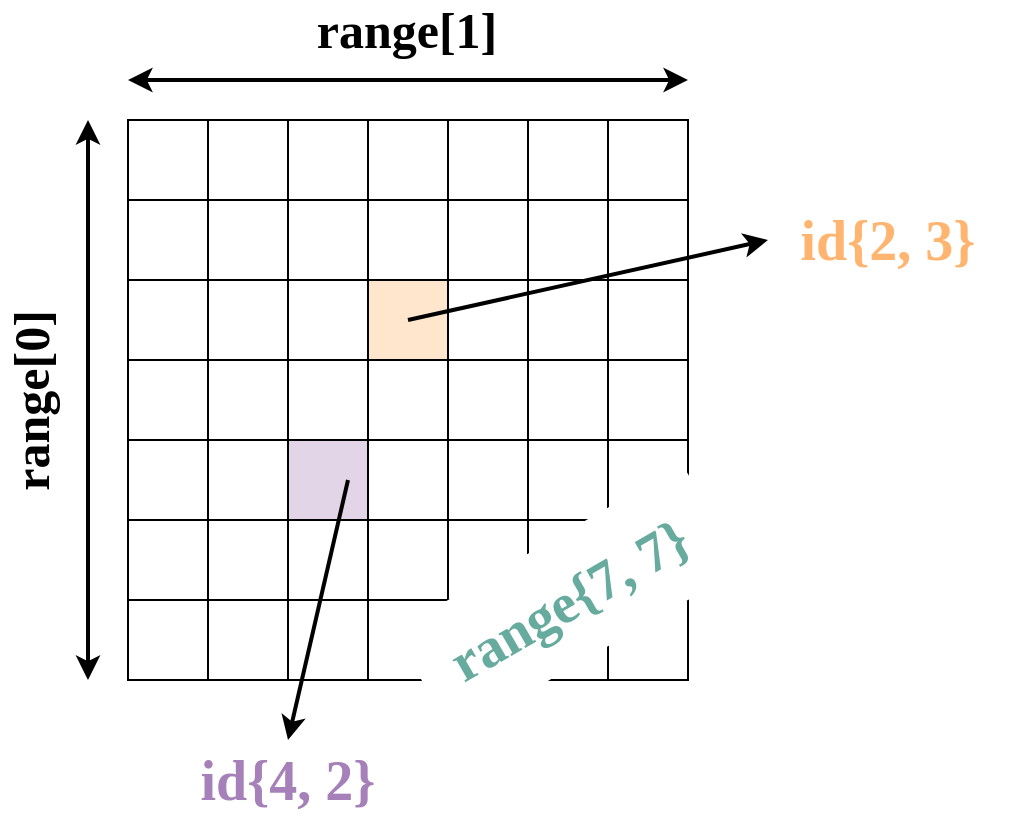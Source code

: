 <mxfile version="15.5.2" type="github">
  <diagram id="T_vIvkkRDdqPUsJFXNAz" name="Page-1">
    <mxGraphModel dx="1024" dy="549" grid="1" gridSize="10" guides="1" tooltips="1" connect="1" arrows="1" fold="1" page="1" pageScale="1" pageWidth="850" pageHeight="1100" math="0" shadow="0">
      <root>
        <mxCell id="0" />
        <mxCell id="1" parent="0" />
        <mxCell id="KtkFy-ws_OHmOeXaZ4xC-1" value="" style="whiteSpace=wrap;html=1;aspect=fixed;labelBackgroundColor=#97D077;sketch=0;fillStyle=solid;strokeWidth=1;fillColor=none;" vertex="1" parent="1">
          <mxGeometry x="200" y="80" width="40" height="40" as="geometry" />
        </mxCell>
        <mxCell id="KtkFy-ws_OHmOeXaZ4xC-2" value="" style="whiteSpace=wrap;html=1;aspect=fixed;labelBackgroundColor=#97D077;sketch=0;fillStyle=solid;strokeWidth=1;fillColor=none;" vertex="1" parent="1">
          <mxGeometry x="240" y="80" width="40" height="40" as="geometry" />
        </mxCell>
        <mxCell id="KtkFy-ws_OHmOeXaZ4xC-3" value="" style="whiteSpace=wrap;html=1;aspect=fixed;labelBackgroundColor=#97D077;sketch=0;fillStyle=solid;strokeWidth=1;fillColor=none;" vertex="1" parent="1">
          <mxGeometry x="320" y="80" width="40" height="40" as="geometry" />
        </mxCell>
        <mxCell id="KtkFy-ws_OHmOeXaZ4xC-4" value="" style="whiteSpace=wrap;html=1;aspect=fixed;labelBackgroundColor=#97D077;sketch=0;fillStyle=solid;strokeWidth=1;fillColor=none;" vertex="1" parent="1">
          <mxGeometry x="280" y="80" width="40" height="40" as="geometry" />
        </mxCell>
        <mxCell id="KtkFy-ws_OHmOeXaZ4xC-5" value="" style="whiteSpace=wrap;html=1;aspect=fixed;labelBackgroundColor=#97D077;sketch=0;fillStyle=solid;strokeWidth=1;glass=0;rounded=0;shadow=0;fillColor=none;strokeColor=default;" vertex="1" parent="1">
          <mxGeometry x="160" y="80" width="40" height="40" as="geometry" />
        </mxCell>
        <mxCell id="KtkFy-ws_OHmOeXaZ4xC-6" value="" style="whiteSpace=wrap;html=1;aspect=fixed;labelBackgroundColor=#97D077;sketch=0;fillStyle=solid;strokeColor=default;strokeWidth=1;fillColor=none;" vertex="1" parent="1">
          <mxGeometry x="200" y="120" width="40" height="40" as="geometry" />
        </mxCell>
        <mxCell id="KtkFy-ws_OHmOeXaZ4xC-7" value="" style="whiteSpace=wrap;html=1;aspect=fixed;labelBackgroundColor=#97D077;sketch=0;fillStyle=solid;strokeColor=default;strokeWidth=1;fillColor=none;" vertex="1" parent="1">
          <mxGeometry x="240" y="120" width="40" height="40" as="geometry" />
        </mxCell>
        <mxCell id="KtkFy-ws_OHmOeXaZ4xC-8" value="" style="whiteSpace=wrap;html=1;aspect=fixed;labelBackgroundColor=#97D077;sketch=0;fillStyle=solid;strokeColor=default;strokeWidth=1;fillColor=none;" vertex="1" parent="1">
          <mxGeometry x="320" y="120" width="40" height="40" as="geometry" />
        </mxCell>
        <mxCell id="KtkFy-ws_OHmOeXaZ4xC-9" value="" style="whiteSpace=wrap;html=1;aspect=fixed;labelBackgroundColor=#97D077;sketch=0;fillStyle=solid;strokeColor=default;strokeWidth=1;fillColor=none;" vertex="1" parent="1">
          <mxGeometry x="280" y="120" width="40" height="40" as="geometry" />
        </mxCell>
        <mxCell id="KtkFy-ws_OHmOeXaZ4xC-10" value="" style="whiteSpace=wrap;html=1;aspect=fixed;labelBackgroundColor=#97D077;sketch=0;fillStyle=solid;strokeColor=#000000;strokeWidth=1;fillColor=none;glass=0;rounded=0;" vertex="1" parent="1">
          <mxGeometry x="160" y="120" width="40" height="40" as="geometry" />
        </mxCell>
        <mxCell id="KtkFy-ws_OHmOeXaZ4xC-11" value="" style="whiteSpace=wrap;html=1;aspect=fixed;labelBackgroundColor=#97D077;sketch=0;fillStyle=solid;strokeColor=default;strokeWidth=1;fillColor=none;" vertex="1" parent="1">
          <mxGeometry x="200" y="160" width="40" height="40" as="geometry" />
        </mxCell>
        <mxCell id="KtkFy-ws_OHmOeXaZ4xC-12" value="" style="whiteSpace=wrap;html=1;aspect=fixed;labelBackgroundColor=#97D077;sketch=0;fillStyle=solid;strokeColor=default;strokeWidth=1;fillColor=none;" vertex="1" parent="1">
          <mxGeometry x="240" y="160" width="40" height="40" as="geometry" />
        </mxCell>
        <mxCell id="KtkFy-ws_OHmOeXaZ4xC-13" value="" style="whiteSpace=wrap;html=1;aspect=fixed;labelBackgroundColor=#97D077;sketch=0;fillStyle=solid;strokeColor=default;strokeWidth=1;fillColor=none;" vertex="1" parent="1">
          <mxGeometry x="320" y="160" width="40" height="40" as="geometry" />
        </mxCell>
        <mxCell id="KtkFy-ws_OHmOeXaZ4xC-14" value="" style="whiteSpace=wrap;html=1;aspect=fixed;labelBackgroundColor=#97D077;sketch=0;fillStyle=solid;strokeColor=default;strokeWidth=1;fillColor=#ffe6cc;" vertex="1" parent="1">
          <mxGeometry x="280" y="160" width="40" height="40" as="geometry" />
        </mxCell>
        <mxCell id="KtkFy-ws_OHmOeXaZ4xC-15" value="" style="whiteSpace=wrap;html=1;aspect=fixed;labelBackgroundColor=#97D077;sketch=0;fillStyle=solid;strokeColor=#000000;strokeWidth=1;fillColor=none;glass=0;rounded=0;" vertex="1" parent="1">
          <mxGeometry x="160" y="160" width="40" height="40" as="geometry" />
        </mxCell>
        <mxCell id="KtkFy-ws_OHmOeXaZ4xC-16" value="" style="whiteSpace=wrap;html=1;aspect=fixed;labelBackgroundColor=#97D077;sketch=0;fillStyle=solid;strokeColor=default;strokeWidth=1;fillColor=none;" vertex="1" parent="1">
          <mxGeometry x="200" y="200" width="40" height="40" as="geometry" />
        </mxCell>
        <mxCell id="KtkFy-ws_OHmOeXaZ4xC-17" value="" style="whiteSpace=wrap;html=1;aspect=fixed;labelBackgroundColor=#97D077;sketch=0;fillStyle=solid;strokeColor=default;strokeWidth=1;fillColor=none;" vertex="1" parent="1">
          <mxGeometry x="240" y="200" width="40" height="40" as="geometry" />
        </mxCell>
        <mxCell id="KtkFy-ws_OHmOeXaZ4xC-18" value="" style="whiteSpace=wrap;html=1;aspect=fixed;labelBackgroundColor=#97D077;sketch=0;fillStyle=solid;strokeColor=default;strokeWidth=1;fillColor=none;" vertex="1" parent="1">
          <mxGeometry x="320" y="200" width="40" height="40" as="geometry" />
        </mxCell>
        <mxCell id="KtkFy-ws_OHmOeXaZ4xC-19" value="" style="whiteSpace=wrap;html=1;aspect=fixed;labelBackgroundColor=#97D077;sketch=0;fillStyle=solid;strokeColor=default;strokeWidth=1;fillColor=none;" vertex="1" parent="1">
          <mxGeometry x="280" y="200" width="40" height="40" as="geometry" />
        </mxCell>
        <mxCell id="KtkFy-ws_OHmOeXaZ4xC-20" value="" style="whiteSpace=wrap;html=1;aspect=fixed;labelBackgroundColor=#97D077;sketch=0;fillStyle=solid;strokeColor=#000000;strokeWidth=1;fillColor=none;glass=0;rounded=0;" vertex="1" parent="1">
          <mxGeometry x="160" y="200" width="40" height="40" as="geometry" />
        </mxCell>
        <mxCell id="KtkFy-ws_OHmOeXaZ4xC-21" value="" style="whiteSpace=wrap;html=1;aspect=fixed;labelBackgroundColor=#97D077;sketch=0;fillStyle=solid;strokeColor=default;strokeWidth=1;fillColor=none;" vertex="1" parent="1">
          <mxGeometry x="200" y="240" width="40" height="40" as="geometry" />
        </mxCell>
        <mxCell id="KtkFy-ws_OHmOeXaZ4xC-22" value="" style="whiteSpace=wrap;html=1;aspect=fixed;labelBackgroundColor=#97D077;sketch=0;fillStyle=solid;strokeColor=default;strokeWidth=1;fillColor=#e1d5e7;" vertex="1" parent="1">
          <mxGeometry x="240" y="240" width="40" height="40" as="geometry" />
        </mxCell>
        <mxCell id="KtkFy-ws_OHmOeXaZ4xC-23" value="" style="whiteSpace=wrap;html=1;aspect=fixed;labelBackgroundColor=#97D077;sketch=0;fillStyle=solid;strokeColor=default;strokeWidth=1;fillColor=none;" vertex="1" parent="1">
          <mxGeometry x="320" y="240" width="40" height="40" as="geometry" />
        </mxCell>
        <mxCell id="KtkFy-ws_OHmOeXaZ4xC-24" value="" style="whiteSpace=wrap;html=1;aspect=fixed;labelBackgroundColor=#97D077;sketch=0;fillStyle=solid;strokeColor=default;strokeWidth=1;fillColor=none;" vertex="1" parent="1">
          <mxGeometry x="280" y="240" width="40" height="40" as="geometry" />
        </mxCell>
        <mxCell id="KtkFy-ws_OHmOeXaZ4xC-25" value="" style="whiteSpace=wrap;html=1;aspect=fixed;labelBackgroundColor=#97D077;sketch=0;fillStyle=solid;strokeColor=#000000;strokeWidth=1;fillColor=none;glass=0;rounded=0;" vertex="1" parent="1">
          <mxGeometry x="160" y="240" width="40" height="40" as="geometry" />
        </mxCell>
        <mxCell id="KtkFy-ws_OHmOeXaZ4xC-26" value="" style="whiteSpace=wrap;html=1;aspect=fixed;labelBackgroundColor=#97D077;sketch=0;fillStyle=solid;strokeWidth=1;glass=0;rounded=0;shadow=0;fillColor=none;" vertex="1" parent="1">
          <mxGeometry x="360" y="80" width="40" height="40" as="geometry" />
        </mxCell>
        <mxCell id="KtkFy-ws_OHmOeXaZ4xC-27" value="" style="whiteSpace=wrap;html=1;aspect=fixed;labelBackgroundColor=#97D077;sketch=0;fillStyle=solid;strokeWidth=1;glass=0;rounded=0;shadow=0;fillColor=none;" vertex="1" parent="1">
          <mxGeometry x="400" y="80" width="40" height="40" as="geometry" />
        </mxCell>
        <mxCell id="KtkFy-ws_OHmOeXaZ4xC-28" value="" style="whiteSpace=wrap;html=1;aspect=fixed;labelBackgroundColor=#97D077;sketch=0;fillStyle=solid;strokeWidth=1;glass=0;rounded=0;shadow=0;fillColor=none;" vertex="1" parent="1">
          <mxGeometry x="360" y="120" width="40" height="40" as="geometry" />
        </mxCell>
        <mxCell id="KtkFy-ws_OHmOeXaZ4xC-29" value="" style="whiteSpace=wrap;html=1;aspect=fixed;labelBackgroundColor=#97D077;sketch=0;fillStyle=solid;strokeWidth=1;glass=0;rounded=0;shadow=0;fillColor=none;" vertex="1" parent="1">
          <mxGeometry x="400" y="120" width="40" height="40" as="geometry" />
        </mxCell>
        <mxCell id="KtkFy-ws_OHmOeXaZ4xC-30" value="" style="whiteSpace=wrap;html=1;aspect=fixed;labelBackgroundColor=#97D077;sketch=0;fillStyle=solid;strokeWidth=1;glass=0;rounded=0;shadow=0;fillColor=none;" vertex="1" parent="1">
          <mxGeometry x="360" y="160" width="40" height="40" as="geometry" />
        </mxCell>
        <mxCell id="KtkFy-ws_OHmOeXaZ4xC-31" value="" style="whiteSpace=wrap;html=1;aspect=fixed;labelBackgroundColor=#97D077;sketch=0;fillStyle=solid;strokeWidth=1;glass=0;rounded=0;shadow=0;fillColor=none;" vertex="1" parent="1">
          <mxGeometry x="400" y="160" width="40" height="40" as="geometry" />
        </mxCell>
        <mxCell id="KtkFy-ws_OHmOeXaZ4xC-32" value="" style="whiteSpace=wrap;html=1;aspect=fixed;labelBackgroundColor=#97D077;sketch=0;fillStyle=solid;strokeWidth=1;glass=0;rounded=0;shadow=0;fillColor=none;" vertex="1" parent="1">
          <mxGeometry x="360" y="200" width="40" height="40" as="geometry" />
        </mxCell>
        <mxCell id="KtkFy-ws_OHmOeXaZ4xC-33" value="" style="whiteSpace=wrap;html=1;aspect=fixed;labelBackgroundColor=#97D077;sketch=0;fillStyle=solid;strokeWidth=1;glass=0;rounded=0;shadow=0;fillColor=none;" vertex="1" parent="1">
          <mxGeometry x="400" y="200" width="40" height="40" as="geometry" />
        </mxCell>
        <mxCell id="KtkFy-ws_OHmOeXaZ4xC-34" value="" style="whiteSpace=wrap;html=1;aspect=fixed;labelBackgroundColor=#97D077;sketch=0;fillStyle=solid;strokeWidth=1;glass=0;rounded=0;shadow=0;fillColor=none;" vertex="1" parent="1">
          <mxGeometry x="360" y="240" width="40" height="40" as="geometry" />
        </mxCell>
        <mxCell id="KtkFy-ws_OHmOeXaZ4xC-35" value="" style="whiteSpace=wrap;html=1;aspect=fixed;labelBackgroundColor=#97D077;sketch=0;fillStyle=solid;strokeWidth=1;glass=0;rounded=0;shadow=0;fillColor=none;" vertex="1" parent="1">
          <mxGeometry x="400" y="240" width="40" height="40" as="geometry" />
        </mxCell>
        <mxCell id="KtkFy-ws_OHmOeXaZ4xC-36" value="" style="whiteSpace=wrap;html=1;aspect=fixed;labelBackgroundColor=#97D077;sketch=0;fillStyle=solid;strokeColor=default;strokeWidth=1;fillColor=none;" vertex="1" parent="1">
          <mxGeometry x="200" y="280" width="40" height="40" as="geometry" />
        </mxCell>
        <mxCell id="KtkFy-ws_OHmOeXaZ4xC-37" value="" style="whiteSpace=wrap;html=1;aspect=fixed;labelBackgroundColor=#97D077;sketch=0;fillStyle=solid;strokeColor=default;strokeWidth=1;fillColor=none;" vertex="1" parent="1">
          <mxGeometry x="240" y="280" width="40" height="40" as="geometry" />
        </mxCell>
        <mxCell id="KtkFy-ws_OHmOeXaZ4xC-38" value="" style="whiteSpace=wrap;html=1;aspect=fixed;labelBackgroundColor=#97D077;sketch=0;fillStyle=solid;strokeColor=default;strokeWidth=1;fillColor=none;" vertex="1" parent="1">
          <mxGeometry x="320" y="280" width="40" height="40" as="geometry" />
        </mxCell>
        <mxCell id="KtkFy-ws_OHmOeXaZ4xC-39" value="" style="whiteSpace=wrap;html=1;aspect=fixed;labelBackgroundColor=#97D077;sketch=0;fillStyle=solid;strokeColor=default;strokeWidth=1;fillColor=none;" vertex="1" parent="1">
          <mxGeometry x="280" y="280" width="40" height="40" as="geometry" />
        </mxCell>
        <mxCell id="KtkFy-ws_OHmOeXaZ4xC-40" value="" style="whiteSpace=wrap;html=1;aspect=fixed;labelBackgroundColor=#97D077;sketch=0;fillStyle=solid;strokeColor=#000000;strokeWidth=1;fillColor=none;glass=0;rounded=0;" vertex="1" parent="1">
          <mxGeometry x="160" y="280" width="40" height="40" as="geometry" />
        </mxCell>
        <mxCell id="KtkFy-ws_OHmOeXaZ4xC-41" value="" style="whiteSpace=wrap;html=1;aspect=fixed;labelBackgroundColor=#97D077;sketch=0;fillStyle=solid;strokeWidth=1;glass=0;rounded=0;shadow=0;fillColor=none;" vertex="1" parent="1">
          <mxGeometry x="360" y="280" width="40" height="40" as="geometry" />
        </mxCell>
        <mxCell id="KtkFy-ws_OHmOeXaZ4xC-42" value="" style="whiteSpace=wrap;html=1;aspect=fixed;labelBackgroundColor=#97D077;sketch=0;fillStyle=solid;strokeWidth=1;glass=0;rounded=0;shadow=0;fillColor=none;" vertex="1" parent="1">
          <mxGeometry x="400" y="280" width="40" height="40" as="geometry" />
        </mxCell>
        <mxCell id="KtkFy-ws_OHmOeXaZ4xC-43" value="" style="whiteSpace=wrap;html=1;aspect=fixed;labelBackgroundColor=#97D077;sketch=0;fillStyle=solid;strokeColor=default;strokeWidth=1;fillColor=none;" vertex="1" parent="1">
          <mxGeometry x="200" y="320" width="40" height="40" as="geometry" />
        </mxCell>
        <mxCell id="KtkFy-ws_OHmOeXaZ4xC-44" value="" style="whiteSpace=wrap;html=1;aspect=fixed;labelBackgroundColor=#97D077;sketch=0;fillStyle=solid;strokeColor=default;strokeWidth=1;fillColor=none;" vertex="1" parent="1">
          <mxGeometry x="240" y="320" width="40" height="40" as="geometry" />
        </mxCell>
        <mxCell id="KtkFy-ws_OHmOeXaZ4xC-45" value="" style="whiteSpace=wrap;html=1;aspect=fixed;labelBackgroundColor=#97D077;sketch=0;fillStyle=solid;strokeColor=default;strokeWidth=1;fillColor=none;" vertex="1" parent="1">
          <mxGeometry x="320" y="320" width="40" height="40" as="geometry" />
        </mxCell>
        <mxCell id="KtkFy-ws_OHmOeXaZ4xC-46" value="" style="whiteSpace=wrap;html=1;aspect=fixed;labelBackgroundColor=#97D077;sketch=0;fillStyle=solid;strokeColor=default;strokeWidth=1;fillColor=none;" vertex="1" parent="1">
          <mxGeometry x="280" y="320" width="40" height="40" as="geometry" />
        </mxCell>
        <mxCell id="KtkFy-ws_OHmOeXaZ4xC-47" value="" style="whiteSpace=wrap;html=1;aspect=fixed;labelBackgroundColor=#97D077;sketch=0;fillStyle=solid;strokeColor=#000000;strokeWidth=1;fillColor=none;glass=0;rounded=0;" vertex="1" parent="1">
          <mxGeometry x="160" y="320" width="40" height="40" as="geometry" />
        </mxCell>
        <mxCell id="KtkFy-ws_OHmOeXaZ4xC-48" value="" style="whiteSpace=wrap;html=1;aspect=fixed;labelBackgroundColor=#97D077;sketch=0;fillStyle=solid;strokeWidth=1;glass=0;rounded=0;shadow=0;fillColor=none;" vertex="1" parent="1">
          <mxGeometry x="360" y="320" width="40" height="40" as="geometry" />
        </mxCell>
        <mxCell id="KtkFy-ws_OHmOeXaZ4xC-49" value="" style="whiteSpace=wrap;html=1;aspect=fixed;labelBackgroundColor=#97D077;sketch=0;fillStyle=solid;strokeWidth=1;glass=0;rounded=0;shadow=0;fillColor=none;" vertex="1" parent="1">
          <mxGeometry x="400" y="320" width="40" height="40" as="geometry" />
        </mxCell>
        <mxCell id="KtkFy-ws_OHmOeXaZ4xC-50" value="" style="endArrow=classic;startArrow=classic;html=1;rounded=0;strokeWidth=2;" edge="1" parent="1">
          <mxGeometry width="50" height="50" relative="1" as="geometry">
            <mxPoint x="140" y="360" as="sourcePoint" />
            <mxPoint x="140" y="80" as="targetPoint" />
          </mxGeometry>
        </mxCell>
        <mxCell id="KtkFy-ws_OHmOeXaZ4xC-51" value="" style="endArrow=classic;startArrow=classic;html=1;rounded=0;strokeWidth=2;" edge="1" parent="1">
          <mxGeometry width="50" height="50" relative="1" as="geometry">
            <mxPoint x="440" y="60" as="sourcePoint" />
            <mxPoint x="160" y="60" as="targetPoint" />
          </mxGeometry>
        </mxCell>
        <mxCell id="KtkFy-ws_OHmOeXaZ4xC-53" value="&lt;font face=&quot;comfortaa&quot; data-font-src=&quot;https://fonts.googleapis.com/css?family=comfortaa&quot; color=&quot;#67ab9f&quot; size=&quot;1&quot;&gt;&lt;b style=&quot;font-size: 28px&quot;&gt;range{7, 7}&lt;/b&gt;&lt;/font&gt;" style="text;html=1;strokeColor=none;fillColor=default;align=center;verticalAlign=middle;whiteSpace=wrap;rounded=0;rotation=-30;" vertex="1" parent="1">
          <mxGeometry x="296.59" y="290" width="166.83" height="60" as="geometry" />
        </mxCell>
        <mxCell id="KtkFy-ws_OHmOeXaZ4xC-54" value="&lt;font face=&quot;comfortaa&quot; data-font-src=&quot;https://fonts.googleapis.com/css?family=comfortaa&quot; size=&quot;1&quot;&gt;&lt;b style=&quot;font-size: 25px&quot;&gt;range[1]&lt;/b&gt;&lt;/font&gt;" style="text;html=1;strokeColor=none;fillColor=none;align=center;verticalAlign=middle;whiteSpace=wrap;rounded=0;rotation=0;" vertex="1" parent="1">
          <mxGeometry x="228.3" y="20" width="143.41" height="30" as="geometry" />
        </mxCell>
        <mxCell id="KtkFy-ws_OHmOeXaZ4xC-55" value="&lt;font face=&quot;comfortaa&quot; data-font-src=&quot;https://fonts.googleapis.com/css?family=comfortaa&quot; size=&quot;1&quot;&gt;&lt;b style=&quot;font-size: 25px&quot;&gt;range[0]&lt;/b&gt;&lt;/font&gt;" style="text;html=1;strokeColor=none;fillColor=none;align=center;verticalAlign=middle;whiteSpace=wrap;rounded=0;rotation=-90;" vertex="1" parent="1">
          <mxGeometry x="40" y="205" width="143.41" height="30" as="geometry" />
        </mxCell>
        <mxCell id="KtkFy-ws_OHmOeXaZ4xC-56" value="" style="endArrow=classic;html=1;rounded=0;fontFamily=comfortaa;fontSource=https%3A%2F%2Ffonts.googleapis.com%2Fcss%3Ffamily%3Dcomfortaa;fontSize=25;fontColor=#000000;strokeWidth=2;" edge="1" parent="1">
          <mxGeometry width="50" height="50" relative="1" as="geometry">
            <mxPoint x="300" y="180" as="sourcePoint" />
            <mxPoint x="480" y="140" as="targetPoint" />
          </mxGeometry>
        </mxCell>
        <mxCell id="KtkFy-ws_OHmOeXaZ4xC-57" value="" style="endArrow=classic;html=1;rounded=0;fontFamily=comfortaa;fontSource=https%3A%2F%2Ffonts.googleapis.com%2Fcss%3Ffamily%3Dcomfortaa;fontSize=25;fontColor=#000000;strokeWidth=2;" edge="1" parent="1">
          <mxGeometry width="50" height="50" relative="1" as="geometry">
            <mxPoint x="270" y="260" as="sourcePoint" />
            <mxPoint x="240" y="390" as="targetPoint" />
          </mxGeometry>
        </mxCell>
        <mxCell id="KtkFy-ws_OHmOeXaZ4xC-58" value="&lt;font face=&quot;comfortaa&quot; data-font-src=&quot;https://fonts.googleapis.com/css?family=comfortaa&quot; size=&quot;1&quot; color=&quot;#a680b8&quot;&gt;&lt;b style=&quot;font-size: 28px&quot;&gt;id{4, 2}&lt;/b&gt;&lt;/font&gt;" style="text;html=1;strokeColor=none;fillColor=default;align=center;verticalAlign=middle;whiteSpace=wrap;rounded=0;rotation=0;" vertex="1" parent="1">
          <mxGeometry x="180" y="390" width="120" height="40" as="geometry" />
        </mxCell>
        <mxCell id="KtkFy-ws_OHmOeXaZ4xC-59" value="&lt;font face=&quot;comfortaa&quot; data-font-src=&quot;https://fonts.googleapis.com/css?family=comfortaa&quot; size=&quot;1&quot; color=&quot;#ffb570&quot;&gt;&lt;b style=&quot;font-size: 28px&quot;&gt;id{2, 3}&lt;/b&gt;&lt;/font&gt;" style="text;html=1;strokeColor=none;fillColor=default;align=center;verticalAlign=middle;whiteSpace=wrap;rounded=0;rotation=0;" vertex="1" parent="1">
          <mxGeometry x="480" y="120" width="120" height="40" as="geometry" />
        </mxCell>
      </root>
    </mxGraphModel>
  </diagram>
</mxfile>
